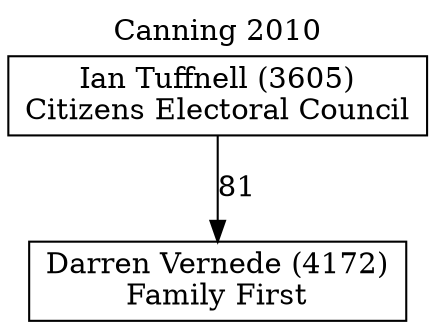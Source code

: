 // House preference flow
digraph "Darren Vernede (4172)_Canning_2010" {
	graph [label="Canning 2010" labelloc=t mclimit=10]
	node [shape=box]
	"Darren Vernede (4172)" [label="Darren Vernede (4172)
Family First"]
	"Ian Tuffnell (3605)" [label="Ian Tuffnell (3605)
Citizens Electoral Council"]
	"Ian Tuffnell (3605)" -> "Darren Vernede (4172)" [label=81]
}
